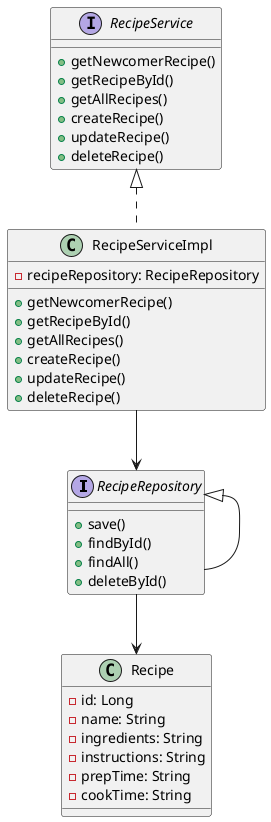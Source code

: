 @startuml
interface RecipeRepository {
  +save()
  +findById()
  +findAll()
  +deleteById()
}

interface RecipeService {
  +getNewcomerRecipe()
  +getRecipeById()
  +getAllRecipes()
  +createRecipe()
  +updateRecipe()
  +deleteRecipe()
}

class RecipeServiceImpl {
  -recipeRepository: RecipeRepository
  +getNewcomerRecipe()
  +getRecipeById()
  +getAllRecipes()
  +createRecipe()
  +updateRecipe()
  +deleteRecipe()
}

class Recipe {
  -id: Long
  -name: String
  -ingredients: String
  -instructions: String
  -prepTime: String
  -cookTime: String
}

RecipeRepository <|-- RecipeRepository
RecipeService <|.. RecipeServiceImpl
RecipeServiceImpl --> RecipeRepository
RecipeRepository --> Recipe
@enduml